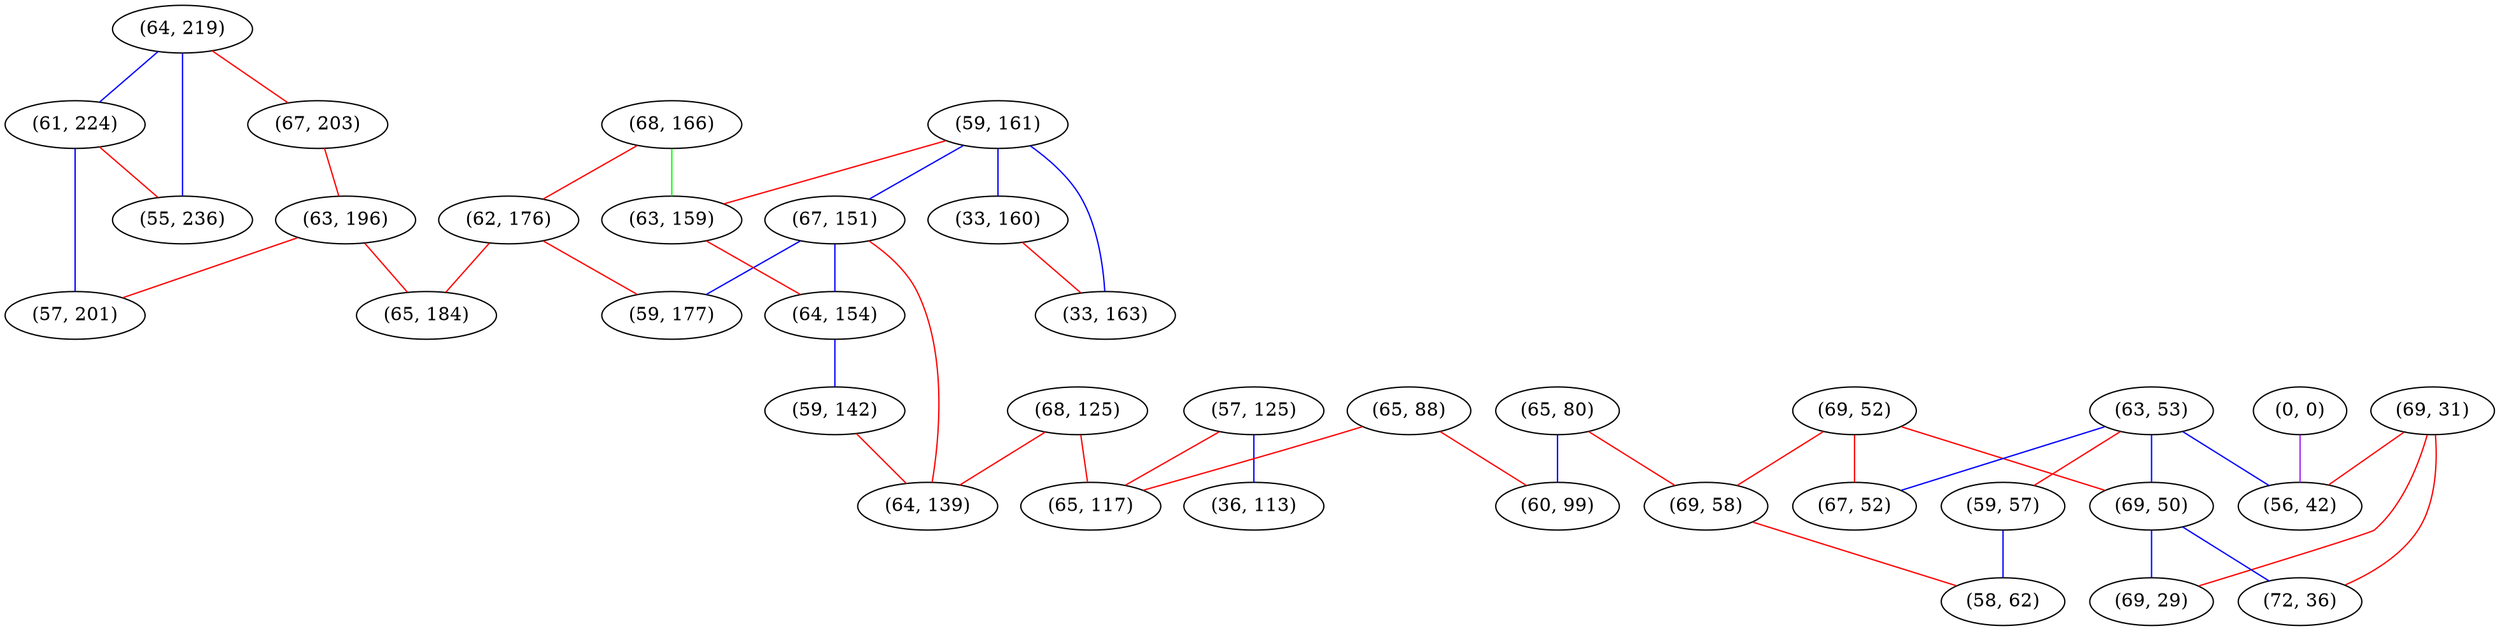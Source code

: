 graph "" {
"(64, 219)";
"(59, 161)";
"(68, 166)";
"(67, 151)";
"(67, 203)";
"(61, 224)";
"(69, 52)";
"(69, 31)";
"(62, 176)";
"(33, 160)";
"(63, 53)";
"(63, 159)";
"(64, 154)";
"(63, 196)";
"(65, 80)";
"(0, 0)";
"(69, 58)";
"(68, 125)";
"(57, 125)";
"(65, 88)";
"(33, 163)";
"(59, 142)";
"(69, 50)";
"(67, 52)";
"(60, 99)";
"(59, 177)";
"(55, 236)";
"(57, 201)";
"(72, 36)";
"(65, 117)";
"(65, 184)";
"(59, 57)";
"(36, 113)";
"(56, 42)";
"(64, 139)";
"(58, 62)";
"(69, 29)";
"(64, 219)" -- "(55, 236)"  [color=blue, key=0, weight=3];
"(64, 219)" -- "(67, 203)"  [color=red, key=0, weight=1];
"(64, 219)" -- "(61, 224)"  [color=blue, key=0, weight=3];
"(59, 161)" -- "(67, 151)"  [color=blue, key=0, weight=3];
"(59, 161)" -- "(33, 160)"  [color=blue, key=0, weight=3];
"(59, 161)" -- "(33, 163)"  [color=blue, key=0, weight=3];
"(59, 161)" -- "(63, 159)"  [color=red, key=0, weight=1];
"(68, 166)" -- "(62, 176)"  [color=red, key=0, weight=1];
"(68, 166)" -- "(63, 159)"  [color=green, key=0, weight=2];
"(67, 151)" -- "(59, 177)"  [color=blue, key=0, weight=3];
"(67, 151)" -- "(64, 139)"  [color=red, key=0, weight=1];
"(67, 151)" -- "(64, 154)"  [color=blue, key=0, weight=3];
"(67, 203)" -- "(63, 196)"  [color=red, key=0, weight=1];
"(61, 224)" -- "(55, 236)"  [color=red, key=0, weight=1];
"(61, 224)" -- "(57, 201)"  [color=blue, key=0, weight=3];
"(69, 52)" -- "(67, 52)"  [color=red, key=0, weight=1];
"(69, 52)" -- "(69, 58)"  [color=red, key=0, weight=1];
"(69, 52)" -- "(69, 50)"  [color=red, key=0, weight=1];
"(69, 31)" -- "(69, 29)"  [color=red, key=0, weight=1];
"(69, 31)" -- "(56, 42)"  [color=red, key=0, weight=1];
"(69, 31)" -- "(72, 36)"  [color=red, key=0, weight=1];
"(62, 176)" -- "(65, 184)"  [color=red, key=0, weight=1];
"(62, 176)" -- "(59, 177)"  [color=red, key=0, weight=1];
"(33, 160)" -- "(33, 163)"  [color=red, key=0, weight=1];
"(63, 53)" -- "(69, 50)"  [color=blue, key=0, weight=3];
"(63, 53)" -- "(59, 57)"  [color=red, key=0, weight=1];
"(63, 53)" -- "(67, 52)"  [color=blue, key=0, weight=3];
"(63, 53)" -- "(56, 42)"  [color=blue, key=0, weight=3];
"(63, 159)" -- "(64, 154)"  [color=red, key=0, weight=1];
"(64, 154)" -- "(59, 142)"  [color=blue, key=0, weight=3];
"(63, 196)" -- "(65, 184)"  [color=red, key=0, weight=1];
"(63, 196)" -- "(57, 201)"  [color=red, key=0, weight=1];
"(65, 80)" -- "(69, 58)"  [color=red, key=0, weight=1];
"(65, 80)" -- "(60, 99)"  [color=blue, key=0, weight=3];
"(0, 0)" -- "(56, 42)"  [color=purple, key=0, weight=4];
"(69, 58)" -- "(58, 62)"  [color=red, key=0, weight=1];
"(68, 125)" -- "(65, 117)"  [color=red, key=0, weight=1];
"(68, 125)" -- "(64, 139)"  [color=red, key=0, weight=1];
"(57, 125)" -- "(65, 117)"  [color=red, key=0, weight=1];
"(57, 125)" -- "(36, 113)"  [color=blue, key=0, weight=3];
"(65, 88)" -- "(65, 117)"  [color=red, key=0, weight=1];
"(65, 88)" -- "(60, 99)"  [color=red, key=0, weight=1];
"(59, 142)" -- "(64, 139)"  [color=red, key=0, weight=1];
"(69, 50)" -- "(69, 29)"  [color=blue, key=0, weight=3];
"(69, 50)" -- "(72, 36)"  [color=blue, key=0, weight=3];
"(59, 57)" -- "(58, 62)"  [color=blue, key=0, weight=3];
}
